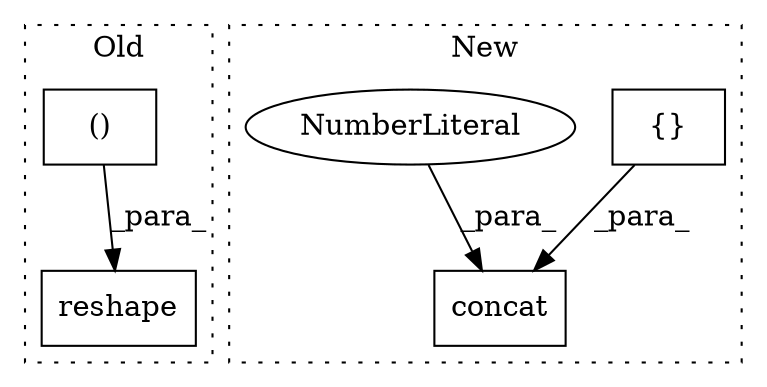 digraph G {
subgraph cluster0 {
1 [label="reshape" a="32" s="2260,2296" l="8,2" shape="box"];
5 [label="()" a="106" s="2280" l="16" shape="box"];
label = "Old";
style="dotted";
}
subgraph cluster1 {
2 [label="concat" a="32" s="2262,2327" l="7,1" shape="box"];
3 [label="{}" a="4" s="2321,2323" l="1,1" shape="box"];
4 [label="NumberLiteral" a="34" s="2326" l="1" shape="ellipse"];
label = "New";
style="dotted";
}
3 -> 2 [label="_para_"];
4 -> 2 [label="_para_"];
5 -> 1 [label="_para_"];
}